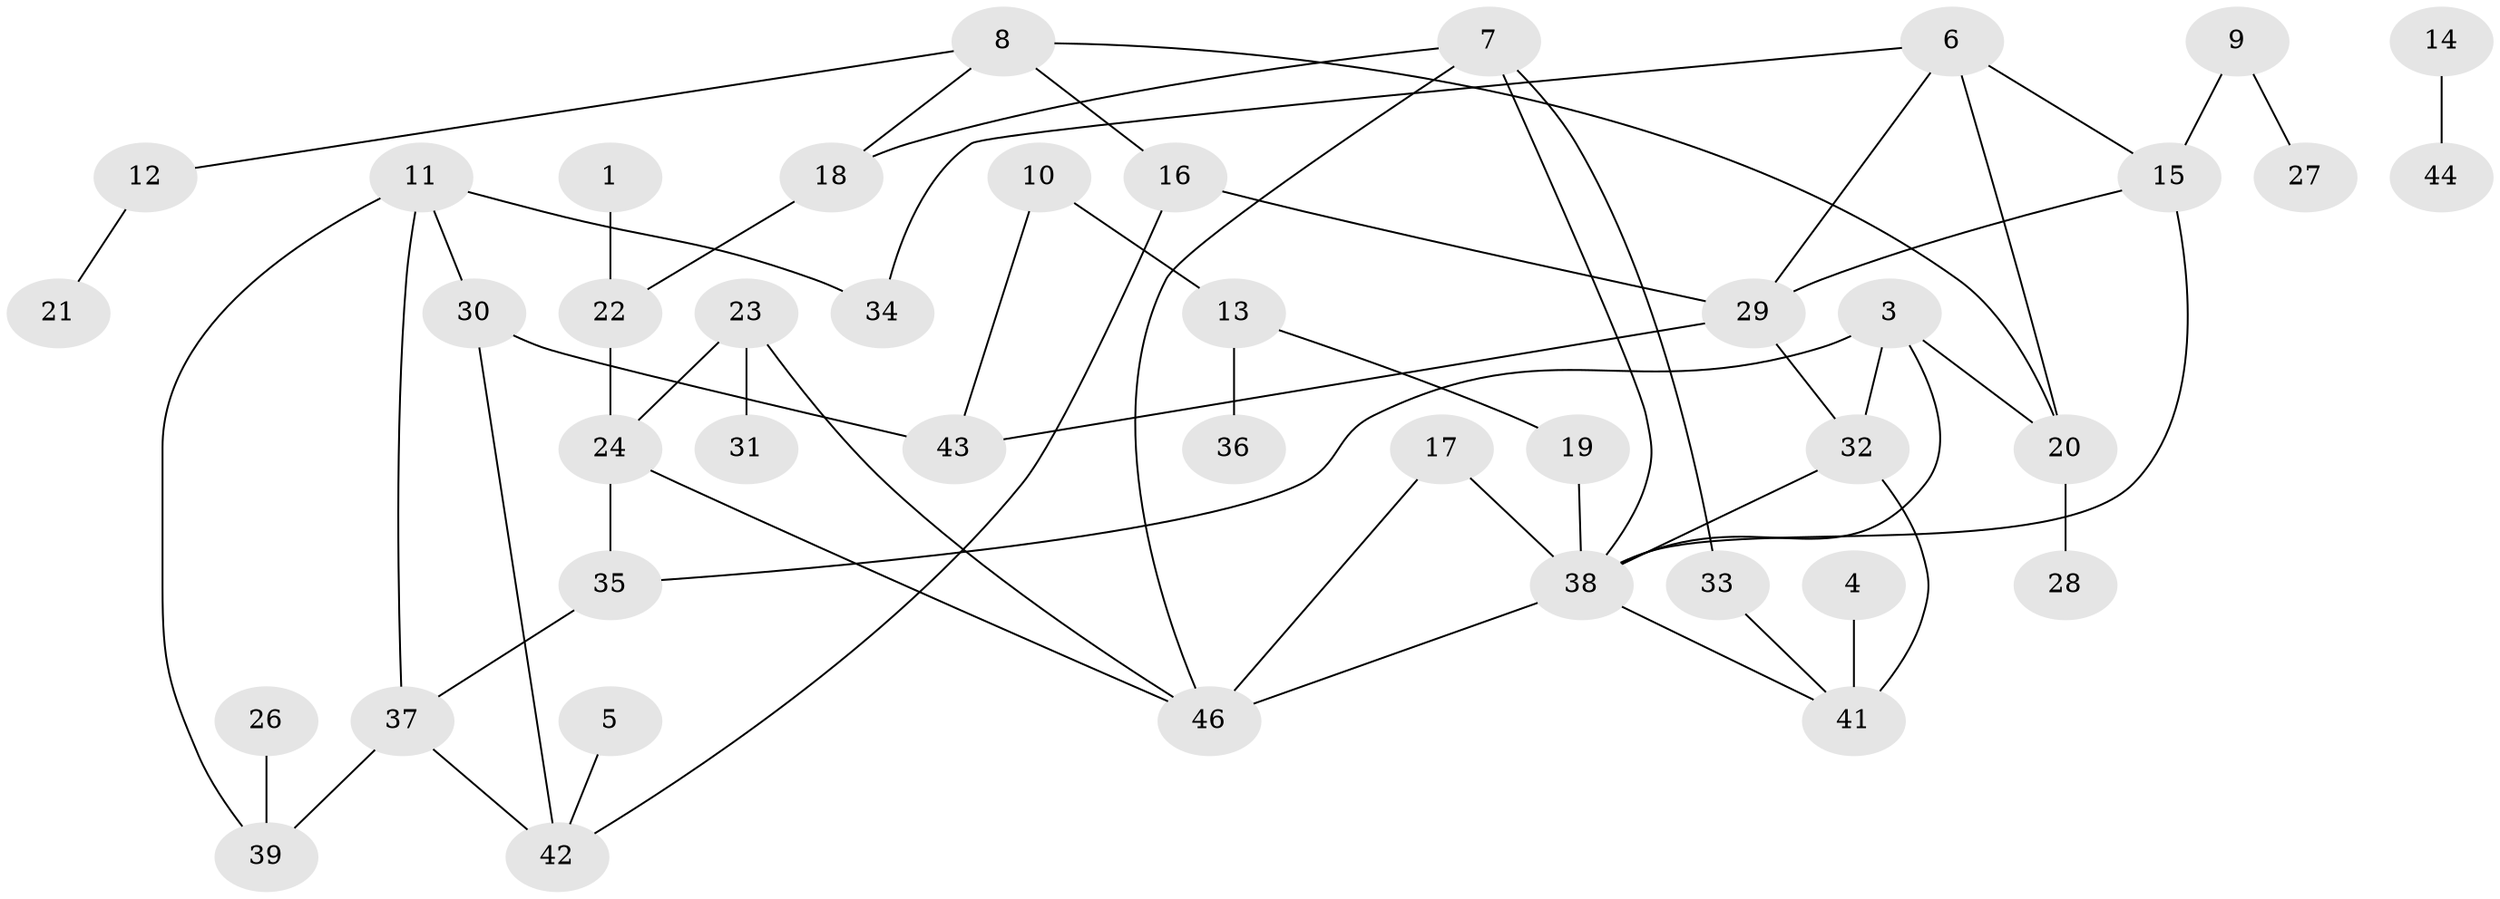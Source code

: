 // original degree distribution, {3: 0.18461538461538463, 5: 0.03076923076923077, 2: 0.26153846153846155, 1: 0.2153846153846154, 0: 0.06153846153846154, 4: 0.18461538461538463, 6: 0.06153846153846154}
// Generated by graph-tools (version 1.1) at 2025/35/03/04/25 23:35:58]
// undirected, 42 vertices, 59 edges
graph export_dot {
  node [color=gray90,style=filled];
  1;
  3;
  4;
  5;
  6;
  7;
  8;
  9;
  10;
  11;
  12;
  13;
  14;
  15;
  16;
  17;
  18;
  19;
  20;
  21;
  22;
  23;
  24;
  26;
  27;
  28;
  29;
  30;
  31;
  32;
  33;
  34;
  35;
  36;
  37;
  38;
  39;
  41;
  42;
  43;
  44;
  46;
  1 -- 22 [weight=1.0];
  3 -- 20 [weight=1.0];
  3 -- 32 [weight=1.0];
  3 -- 35 [weight=1.0];
  3 -- 38 [weight=1.0];
  4 -- 41 [weight=1.0];
  5 -- 42 [weight=1.0];
  6 -- 15 [weight=1.0];
  6 -- 20 [weight=1.0];
  6 -- 29 [weight=1.0];
  6 -- 34 [weight=1.0];
  7 -- 18 [weight=1.0];
  7 -- 33 [weight=1.0];
  7 -- 38 [weight=1.0];
  7 -- 46 [weight=1.0];
  8 -- 12 [weight=1.0];
  8 -- 16 [weight=1.0];
  8 -- 18 [weight=1.0];
  8 -- 20 [weight=1.0];
  9 -- 15 [weight=1.0];
  9 -- 27 [weight=1.0];
  10 -- 13 [weight=1.0];
  10 -- 43 [weight=1.0];
  11 -- 30 [weight=1.0];
  11 -- 34 [weight=1.0];
  11 -- 37 [weight=1.0];
  11 -- 39 [weight=1.0];
  12 -- 21 [weight=1.0];
  13 -- 19 [weight=1.0];
  13 -- 36 [weight=1.0];
  14 -- 44 [weight=1.0];
  15 -- 29 [weight=1.0];
  15 -- 38 [weight=2.0];
  16 -- 29 [weight=1.0];
  16 -- 42 [weight=1.0];
  17 -- 38 [weight=1.0];
  17 -- 46 [weight=1.0];
  18 -- 22 [weight=1.0];
  19 -- 38 [weight=1.0];
  20 -- 28 [weight=1.0];
  22 -- 24 [weight=1.0];
  23 -- 24 [weight=1.0];
  23 -- 31 [weight=1.0];
  23 -- 46 [weight=1.0];
  24 -- 35 [weight=1.0];
  24 -- 46 [weight=1.0];
  26 -- 39 [weight=1.0];
  29 -- 32 [weight=2.0];
  29 -- 43 [weight=2.0];
  30 -- 42 [weight=1.0];
  30 -- 43 [weight=1.0];
  32 -- 38 [weight=1.0];
  32 -- 41 [weight=2.0];
  33 -- 41 [weight=1.0];
  35 -- 37 [weight=1.0];
  37 -- 39 [weight=1.0];
  37 -- 42 [weight=1.0];
  38 -- 41 [weight=1.0];
  38 -- 46 [weight=2.0];
}
